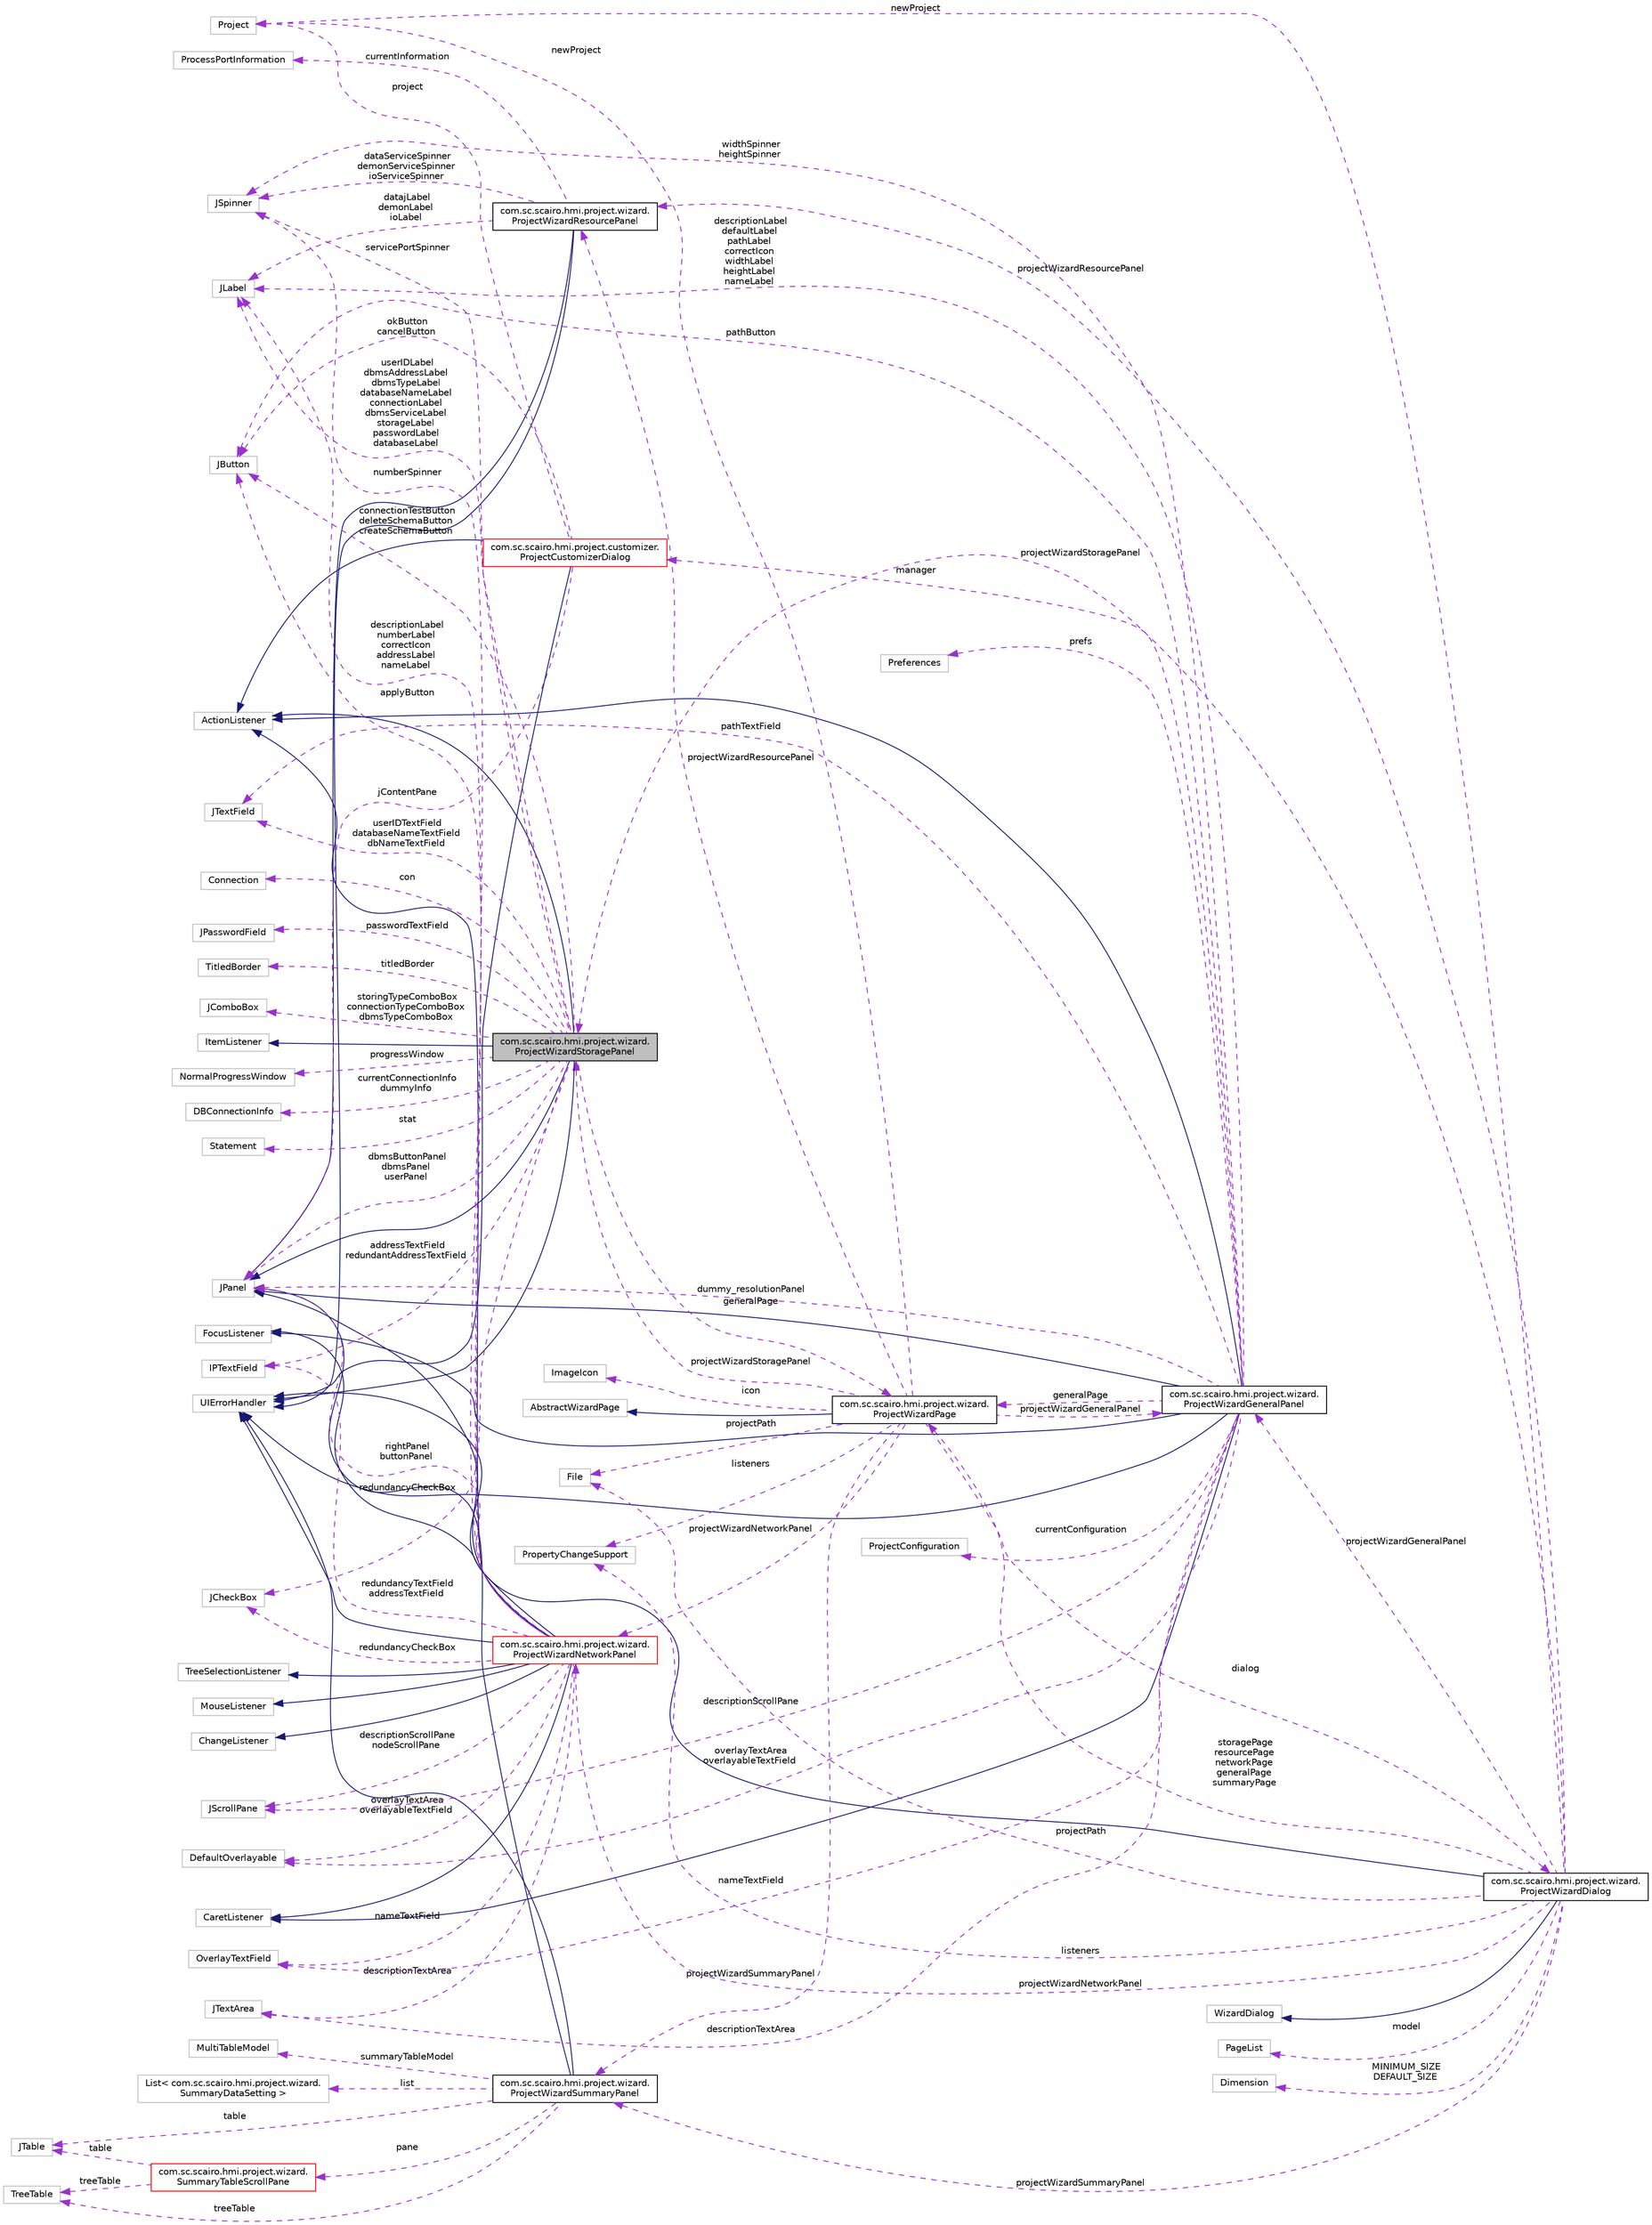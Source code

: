 digraph "com.sc.scairo.hmi.project.wizard.ProjectWizardStoragePanel"
{
 // LATEX_PDF_SIZE
  edge [fontname="Helvetica",fontsize="10",labelfontname="Helvetica",labelfontsize="10"];
  node [fontname="Helvetica",fontsize="10",shape=record];
  rankdir="LR";
  Node1 [label="com.sc.scairo.hmi.project.wizard.\lProjectWizardStoragePanel",height=0.2,width=0.4,color="black", fillcolor="grey75", style="filled", fontcolor="black",tooltip=" "];
  Node2 -> Node1 [dir="back",color="midnightblue",fontsize="10",style="solid",fontname="Helvetica"];
  Node2 [label="JPanel",height=0.2,width=0.4,color="grey75", fillcolor="white", style="filled",tooltip=" "];
  Node3 -> Node1 [dir="back",color="midnightblue",fontsize="10",style="solid",fontname="Helvetica"];
  Node3 [label="ItemListener",height=0.2,width=0.4,color="grey75", fillcolor="white", style="filled",tooltip=" "];
  Node4 -> Node1 [dir="back",color="midnightblue",fontsize="10",style="solid",fontname="Helvetica"];
  Node4 [label="ActionListener",height=0.2,width=0.4,color="grey75", fillcolor="white", style="filled",tooltip=" "];
  Node5 -> Node1 [dir="back",color="midnightblue",fontsize="10",style="solid",fontname="Helvetica"];
  Node5 [label="UIErrorHandler",height=0.2,width=0.4,color="grey75", fillcolor="white", style="filled",tooltip=" "];
  Node6 -> Node1 [dir="back",color="darkorchid3",fontsize="10",style="dashed",label=" generalPage" ,fontname="Helvetica"];
  Node6 [label="com.sc.scairo.hmi.project.wizard.\lProjectWizardPage",height=0.2,width=0.4,color="black", fillcolor="white", style="filled",URL="$classcom_1_1sc_1_1scairo_1_1hmi_1_1project_1_1wizard_1_1_project_wizard_page.html",tooltip=" "];
  Node7 -> Node6 [dir="back",color="midnightblue",fontsize="10",style="solid",fontname="Helvetica"];
  Node7 [label="AbstractWizardPage",height=0.2,width=0.4,color="grey75", fillcolor="white", style="filled",tooltip=" "];
  Node8 -> Node6 [dir="back",color="darkorchid3",fontsize="10",style="dashed",label=" projectWizardResourcePanel" ,fontname="Helvetica"];
  Node8 [label="com.sc.scairo.hmi.project.wizard.\lProjectWizardResourcePanel",height=0.2,width=0.4,color="black", fillcolor="white", style="filled",URL="$classcom_1_1sc_1_1scairo_1_1hmi_1_1project_1_1wizard_1_1_project_wizard_resource_panel.html",tooltip=" "];
  Node2 -> Node8 [dir="back",color="midnightblue",fontsize="10",style="solid",fontname="Helvetica"];
  Node5 -> Node8 [dir="back",color="midnightblue",fontsize="10",style="solid",fontname="Helvetica"];
  Node9 -> Node8 [dir="back",color="darkorchid3",fontsize="10",style="dashed",label=" currentInformation" ,fontname="Helvetica"];
  Node9 [label="ProcessPortInformation",height=0.2,width=0.4,color="grey75", fillcolor="white", style="filled",tooltip=" "];
  Node10 -> Node8 [dir="back",color="darkorchid3",fontsize="10",style="dashed",label=" dataServiceSpinner\ndemonServiceSpinner\nioServiceSpinner" ,fontname="Helvetica"];
  Node10 [label="JSpinner",height=0.2,width=0.4,color="grey75", fillcolor="white", style="filled",tooltip=" "];
  Node11 -> Node8 [dir="back",color="darkorchid3",fontsize="10",style="dashed",label=" datajLabel\ndemonLabel\nioLabel" ,fontname="Helvetica"];
  Node11 [label="JLabel",height=0.2,width=0.4,color="grey75", fillcolor="white", style="filled",tooltip=" "];
  Node1 -> Node6 [dir="back",color="darkorchid3",fontsize="10",style="dashed",label=" projectWizardStoragePanel" ,fontname="Helvetica"];
  Node12 -> Node6 [dir="back",color="darkorchid3",fontsize="10",style="dashed",label=" icon" ,fontname="Helvetica"];
  Node12 [label="ImageIcon",height=0.2,width=0.4,color="grey75", fillcolor="white", style="filled",tooltip=" "];
  Node13 -> Node6 [dir="back",color="darkorchid3",fontsize="10",style="dashed",label=" projectPath" ,fontname="Helvetica"];
  Node13 [label="File",height=0.2,width=0.4,color="grey75", fillcolor="white", style="filled",tooltip=" "];
  Node14 -> Node6 [dir="back",color="darkorchid3",fontsize="10",style="dashed",label=" projectWizardGeneralPanel" ,fontname="Helvetica"];
  Node14 [label="com.sc.scairo.hmi.project.wizard.\lProjectWizardGeneralPanel",height=0.2,width=0.4,color="black", fillcolor="white", style="filled",URL="$classcom_1_1sc_1_1scairo_1_1hmi_1_1project_1_1wizard_1_1_project_wizard_general_panel.html",tooltip=" "];
  Node2 -> Node14 [dir="back",color="midnightblue",fontsize="10",style="solid",fontname="Helvetica"];
  Node15 -> Node14 [dir="back",color="midnightblue",fontsize="10",style="solid",fontname="Helvetica"];
  Node15 [label="FocusListener",height=0.2,width=0.4,color="grey75", fillcolor="white", style="filled",tooltip=" "];
  Node16 -> Node14 [dir="back",color="midnightblue",fontsize="10",style="solid",fontname="Helvetica"];
  Node16 [label="CaretListener",height=0.2,width=0.4,color="grey75", fillcolor="white", style="filled",tooltip=" "];
  Node4 -> Node14 [dir="back",color="midnightblue",fontsize="10",style="solid",fontname="Helvetica"];
  Node5 -> Node14 [dir="back",color="midnightblue",fontsize="10",style="solid",fontname="Helvetica"];
  Node6 -> Node14 [dir="back",color="darkorchid3",fontsize="10",style="dashed",label=" generalPage" ,fontname="Helvetica"];
  Node17 -> Node14 [dir="back",color="darkorchid3",fontsize="10",style="dashed",label=" overlayTextArea\noverlayableTextField" ,fontname="Helvetica"];
  Node17 [label="DefaultOverlayable",height=0.2,width=0.4,color="grey75", fillcolor="white", style="filled",tooltip=" "];
  Node18 -> Node14 [dir="back",color="darkorchid3",fontsize="10",style="dashed",label=" prefs" ,fontname="Helvetica"];
  Node18 [label="Preferences",height=0.2,width=0.4,color="grey75", fillcolor="white", style="filled",tooltip=" "];
  Node19 -> Node14 [dir="back",color="darkorchid3",fontsize="10",style="dashed",label=" pathButton" ,fontname="Helvetica"];
  Node19 [label="JButton",height=0.2,width=0.4,color="grey75", fillcolor="white", style="filled",tooltip=" "];
  Node20 -> Node14 [dir="back",color="darkorchid3",fontsize="10",style="dashed",label=" descriptionTextArea" ,fontname="Helvetica"];
  Node20 [label="JTextArea",height=0.2,width=0.4,color="grey75", fillcolor="white", style="filled",tooltip=" "];
  Node21 -> Node14 [dir="back",color="darkorchid3",fontsize="10",style="dashed",label=" pathTextField" ,fontname="Helvetica"];
  Node21 [label="JTextField",height=0.2,width=0.4,color="grey75", fillcolor="white", style="filled",tooltip=" "];
  Node22 -> Node14 [dir="back",color="darkorchid3",fontsize="10",style="dashed",label=" manager" ,fontname="Helvetica"];
  Node22 [label="com.sc.scairo.hmi.project.customizer.\lProjectCustomizerDialog",height=0.2,width=0.4,color="red", fillcolor="white", style="filled",URL="$classcom_1_1sc_1_1scairo_1_1hmi_1_1project_1_1customizer_1_1_project_customizer_dialog.html",tooltip=" "];
  Node4 -> Node22 [dir="back",color="midnightblue",fontsize="10",style="solid",fontname="Helvetica"];
  Node5 -> Node22 [dir="back",color="midnightblue",fontsize="10",style="solid",fontname="Helvetica"];
  Node19 -> Node22 [dir="back",color="darkorchid3",fontsize="10",style="dashed",label=" okButton\ncancelButton" ,fontname="Helvetica"];
  Node37 -> Node22 [dir="back",color="darkorchid3",fontsize="10",style="dashed",label=" project" ,fontname="Helvetica"];
  Node37 [label="Project",height=0.2,width=0.4,color="grey75", fillcolor="white", style="filled",tooltip=" "];
  Node2 -> Node22 [dir="back",color="darkorchid3",fontsize="10",style="dashed",label=" jContentPane" ,fontname="Helvetica"];
  Node10 -> Node14 [dir="back",color="darkorchid3",fontsize="10",style="dashed",label=" widthSpinner\nheightSpinner" ,fontname="Helvetica"];
  Node33 -> Node14 [dir="back",color="darkorchid3",fontsize="10",style="dashed",label=" nameTextField" ,fontname="Helvetica"];
  Node33 [label="OverlayTextField",height=0.2,width=0.4,color="grey75", fillcolor="white", style="filled",tooltip=" "];
  Node11 -> Node14 [dir="back",color="darkorchid3",fontsize="10",style="dashed",label=" descriptionLabel\ndefaultLabel\npathLabel\ncorrectIcon\nwidthLabel\nheightLabel\nnameLabel" ,fontname="Helvetica"];
  Node2 -> Node14 [dir="back",color="darkorchid3",fontsize="10",style="dashed",label=" dummy_resolutionPanel" ,fontname="Helvetica"];
  Node34 -> Node14 [dir="back",color="darkorchid3",fontsize="10",style="dashed",label=" descriptionScrollPane" ,fontname="Helvetica"];
  Node34 [label="JScrollPane",height=0.2,width=0.4,color="grey75", fillcolor="white", style="filled",tooltip=" "];
  Node31 -> Node14 [dir="back",color="darkorchid3",fontsize="10",style="dashed",label=" currentConfiguration" ,fontname="Helvetica"];
  Node31 [label="ProjectConfiguration",height=0.2,width=0.4,color="grey75", fillcolor="white", style="filled",tooltip=" "];
  Node38 -> Node6 [dir="back",color="darkorchid3",fontsize="10",style="dashed",label=" projectWizardSummaryPanel" ,fontname="Helvetica"];
  Node38 [label="com.sc.scairo.hmi.project.wizard.\lProjectWizardSummaryPanel",height=0.2,width=0.4,color="black", fillcolor="white", style="filled",URL="$classcom_1_1sc_1_1scairo_1_1hmi_1_1project_1_1wizard_1_1_project_wizard_summary_panel.html",tooltip=" "];
  Node2 -> Node38 [dir="back",color="midnightblue",fontsize="10",style="solid",fontname="Helvetica"];
  Node5 -> Node38 [dir="back",color="midnightblue",fontsize="10",style="solid",fontname="Helvetica"];
  Node39 -> Node38 [dir="back",color="darkorchid3",fontsize="10",style="dashed",label=" pane" ,fontname="Helvetica"];
  Node39 [label="com.sc.scairo.hmi.project.wizard.\lSummaryTableScrollPane",height=0.2,width=0.4,color="red", fillcolor="white", style="filled",URL="$classcom_1_1sc_1_1scairo_1_1hmi_1_1project_1_1wizard_1_1_summary_table_scroll_pane.html",tooltip=" "];
  Node41 -> Node39 [dir="back",color="darkorchid3",fontsize="10",style="dashed",label=" treeTable" ,fontname="Helvetica"];
  Node41 [label="TreeTable",height=0.2,width=0.4,color="grey75", fillcolor="white", style="filled",tooltip=" "];
  Node42 -> Node39 [dir="back",color="darkorchid3",fontsize="10",style="dashed",label=" table" ,fontname="Helvetica"];
  Node42 [label="JTable",height=0.2,width=0.4,color="grey75", fillcolor="white", style="filled",tooltip=" "];
  Node41 -> Node38 [dir="back",color="darkorchid3",fontsize="10",style="dashed",label=" treeTable" ,fontname="Helvetica"];
  Node43 -> Node38 [dir="back",color="darkorchid3",fontsize="10",style="dashed",label=" summaryTableModel" ,fontname="Helvetica"];
  Node43 [label="MultiTableModel",height=0.2,width=0.4,color="grey75", fillcolor="white", style="filled",tooltip=" "];
  Node44 -> Node38 [dir="back",color="darkorchid3",fontsize="10",style="dashed",label=" list" ,fontname="Helvetica"];
  Node44 [label="List\< com.sc.scairo.hmi.project.wizard.\lSummaryDataSetting \>",height=0.2,width=0.4,color="grey75", fillcolor="white", style="filled",tooltip=" "];
  Node42 -> Node38 [dir="back",color="darkorchid3",fontsize="10",style="dashed",label=" table" ,fontname="Helvetica"];
  Node37 -> Node6 [dir="back",color="darkorchid3",fontsize="10",style="dashed",label=" newProject" ,fontname="Helvetica"];
  Node45 -> Node6 [dir="back",color="darkorchid3",fontsize="10",style="dashed",label=" dialog" ,fontname="Helvetica"];
  Node45 [label="com.sc.scairo.hmi.project.wizard.\lProjectWizardDialog",height=0.2,width=0.4,color="black", fillcolor="white", style="filled",URL="$classcom_1_1sc_1_1scairo_1_1hmi_1_1project_1_1wizard_1_1_project_wizard_dialog.html",tooltip=" "];
  Node46 -> Node45 [dir="back",color="midnightblue",fontsize="10",style="solid",fontname="Helvetica"];
  Node46 [label="WizardDialog",height=0.2,width=0.4,color="grey75", fillcolor="white", style="filled",tooltip=" "];
  Node5 -> Node45 [dir="back",color="midnightblue",fontsize="10",style="solid",fontname="Helvetica"];
  Node6 -> Node45 [dir="back",color="darkorchid3",fontsize="10",style="dashed",label=" storagePage\nresourcePage\nnetworkPage\ngeneralPage\nsummaryPage" ,fontname="Helvetica"];
  Node8 -> Node45 [dir="back",color="darkorchid3",fontsize="10",style="dashed",label=" projectWizardResourcePanel" ,fontname="Helvetica"];
  Node1 -> Node45 [dir="back",color="darkorchid3",fontsize="10",style="dashed",label=" projectWizardStoragePanel" ,fontname="Helvetica"];
  Node47 -> Node45 [dir="back",color="darkorchid3",fontsize="10",style="dashed",label=" model" ,fontname="Helvetica"];
  Node47 [label="PageList",height=0.2,width=0.4,color="grey75", fillcolor="white", style="filled",tooltip=" "];
  Node13 -> Node45 [dir="back",color="darkorchid3",fontsize="10",style="dashed",label=" projectPath" ,fontname="Helvetica"];
  Node14 -> Node45 [dir="back",color="darkorchid3",fontsize="10",style="dashed",label=" projectWizardGeneralPanel" ,fontname="Helvetica"];
  Node48 -> Node45 [dir="back",color="darkorchid3",fontsize="10",style="dashed",label=" MINIMUM_SIZE\nDEFAULT_SIZE" ,fontname="Helvetica"];
  Node48 [label="Dimension",height=0.2,width=0.4,color="grey75", fillcolor="white", style="filled",tooltip=" "];
  Node38 -> Node45 [dir="back",color="darkorchid3",fontsize="10",style="dashed",label=" projectWizardSummaryPanel" ,fontname="Helvetica"];
  Node37 -> Node45 [dir="back",color="darkorchid3",fontsize="10",style="dashed",label=" newProject" ,fontname="Helvetica"];
  Node49 -> Node45 [dir="back",color="darkorchid3",fontsize="10",style="dashed",label=" listeners" ,fontname="Helvetica"];
  Node49 [label="PropertyChangeSupport",height=0.2,width=0.4,color="grey75", fillcolor="white", style="filled",tooltip=" "];
  Node50 -> Node45 [dir="back",color="darkorchid3",fontsize="10",style="dashed",label=" projectWizardNetworkPanel" ,fontname="Helvetica"];
  Node50 [label="com.sc.scairo.hmi.project.wizard.\lProjectWizardNetworkPanel",height=0.2,width=0.4,color="red", fillcolor="white", style="filled",URL="$classcom_1_1sc_1_1scairo_1_1hmi_1_1project_1_1wizard_1_1_project_wizard_network_panel.html",tooltip=" "];
  Node2 -> Node50 [dir="back",color="midnightblue",fontsize="10",style="solid",fontname="Helvetica"];
  Node4 -> Node50 [dir="back",color="midnightblue",fontsize="10",style="solid",fontname="Helvetica"];
  Node51 -> Node50 [dir="back",color="midnightblue",fontsize="10",style="solid",fontname="Helvetica"];
  Node51 [label="TreeSelectionListener",height=0.2,width=0.4,color="grey75", fillcolor="white", style="filled",tooltip=" "];
  Node52 -> Node50 [dir="back",color="midnightblue",fontsize="10",style="solid",fontname="Helvetica"];
  Node52 [label="MouseListener",height=0.2,width=0.4,color="grey75", fillcolor="white", style="filled",tooltip=" "];
  Node53 -> Node50 [dir="back",color="midnightblue",fontsize="10",style="solid",fontname="Helvetica"];
  Node53 [label="ChangeListener",height=0.2,width=0.4,color="grey75", fillcolor="white", style="filled",tooltip=" "];
  Node15 -> Node50 [dir="back",color="midnightblue",fontsize="10",style="solid",fontname="Helvetica"];
  Node16 -> Node50 [dir="back",color="midnightblue",fontsize="10",style="solid",fontname="Helvetica"];
  Node5 -> Node50 [dir="back",color="midnightblue",fontsize="10",style="solid",fontname="Helvetica"];
  Node17 -> Node50 [dir="back",color="darkorchid3",fontsize="10",style="dashed",label=" overlayTextArea\noverlayableTextField" ,fontname="Helvetica"];
  Node19 -> Node50 [dir="back",color="darkorchid3",fontsize="10",style="dashed",label=" applyButton" ,fontname="Helvetica"];
  Node25 -> Node50 [dir="back",color="darkorchid3",fontsize="10",style="dashed",label=" redundancyCheckBox" ,fontname="Helvetica"];
  Node25 [label="JCheckBox",height=0.2,width=0.4,color="grey75", fillcolor="white", style="filled",tooltip=" "];
  Node20 -> Node50 [dir="back",color="darkorchid3",fontsize="10",style="dashed",label=" descriptionTextArea" ,fontname="Helvetica"];
  Node26 -> Node50 [dir="back",color="darkorchid3",fontsize="10",style="dashed",label=" redundancyTextField\naddressTextField" ,fontname="Helvetica"];
  Node26 [label="IPTextField",height=0.2,width=0.4,color="grey75", fillcolor="white", style="filled",tooltip=" "];
  Node10 -> Node50 [dir="back",color="darkorchid3",fontsize="10",style="dashed",label=" numberSpinner" ,fontname="Helvetica"];
  Node33 -> Node50 [dir="back",color="darkorchid3",fontsize="10",style="dashed",label=" nameTextField" ,fontname="Helvetica"];
  Node11 -> Node50 [dir="back",color="darkorchid3",fontsize="10",style="dashed",label=" descriptionLabel\nnumberLabel\ncorrectIcon\naddressLabel\nnameLabel" ,fontname="Helvetica"];
  Node2 -> Node50 [dir="back",color="darkorchid3",fontsize="10",style="dashed",label=" rightPanel\nbuttonPanel" ,fontname="Helvetica"];
  Node34 -> Node50 [dir="back",color="darkorchid3",fontsize="10",style="dashed",label=" descriptionScrollPane\nnodeScrollPane" ,fontname="Helvetica"];
  Node49 -> Node6 [dir="back",color="darkorchid3",fontsize="10",style="dashed",label=" listeners" ,fontname="Helvetica"];
  Node50 -> Node6 [dir="back",color="darkorchid3",fontsize="10",style="dashed",label=" projectWizardNetworkPanel" ,fontname="Helvetica"];
  Node61 -> Node1 [dir="back",color="darkorchid3",fontsize="10",style="dashed",label=" progressWindow" ,fontname="Helvetica"];
  Node61 [label="NormalProgressWindow",height=0.2,width=0.4,color="grey75", fillcolor="white", style="filled",tooltip=" "];
  Node19 -> Node1 [dir="back",color="darkorchid3",fontsize="10",style="dashed",label=" connectionTestButton\ndeleteSchemaButton\ncreateSchemaButton" ,fontname="Helvetica"];
  Node25 -> Node1 [dir="back",color="darkorchid3",fontsize="10",style="dashed",label=" redundancyCheckBox" ,fontname="Helvetica"];
  Node62 -> Node1 [dir="back",color="darkorchid3",fontsize="10",style="dashed",label=" currentConnectionInfo\ndummyInfo" ,fontname="Helvetica"];
  Node62 [label="DBConnectionInfo",height=0.2,width=0.4,color="grey75", fillcolor="white", style="filled",tooltip=" "];
  Node26 -> Node1 [dir="back",color="darkorchid3",fontsize="10",style="dashed",label=" addressTextField\nredundantAddressTextField" ,fontname="Helvetica"];
  Node21 -> Node1 [dir="back",color="darkorchid3",fontsize="10",style="dashed",label=" userIDTextField\ndatabaseNameTextField\ndbNameTextField" ,fontname="Helvetica"];
  Node63 -> Node1 [dir="back",color="darkorchid3",fontsize="10",style="dashed",label=" stat" ,fontname="Helvetica"];
  Node63 [label="Statement",height=0.2,width=0.4,color="grey75", fillcolor="white", style="filled",tooltip=" "];
  Node10 -> Node1 [dir="back",color="darkorchid3",fontsize="10",style="dashed",label=" servicePortSpinner" ,fontname="Helvetica"];
  Node64 -> Node1 [dir="back",color="darkorchid3",fontsize="10",style="dashed",label=" con" ,fontname="Helvetica"];
  Node64 [label="Connection",height=0.2,width=0.4,color="grey75", fillcolor="white", style="filled",tooltip=" "];
  Node27 -> Node1 [dir="back",color="darkorchid3",fontsize="10",style="dashed",label=" passwordTextField" ,fontname="Helvetica"];
  Node27 [label="JPasswordField",height=0.2,width=0.4,color="grey75", fillcolor="white", style="filled",tooltip=" "];
  Node28 -> Node1 [dir="back",color="darkorchid3",fontsize="10",style="dashed",label=" titledBorder" ,fontname="Helvetica"];
  Node28 [label="TitledBorder",height=0.2,width=0.4,color="grey75", fillcolor="white", style="filled",tooltip=" "];
  Node29 -> Node1 [dir="back",color="darkorchid3",fontsize="10",style="dashed",label=" storingTypeComboBox\nconnectionTypeComboBox\ndbmsTypeComboBox" ,fontname="Helvetica"];
  Node29 [label="JComboBox",height=0.2,width=0.4,color="grey75", fillcolor="white", style="filled",tooltip=" "];
  Node11 -> Node1 [dir="back",color="darkorchid3",fontsize="10",style="dashed",label=" userIDLabel\ndbmsAddressLabel\ndbmsTypeLabel\ndatabaseNameLabel\nconnectionLabel\ndbmsServiceLabel\nstorageLabel\npasswordLabel\ndatabaseLabel" ,fontname="Helvetica"];
  Node2 -> Node1 [dir="back",color="darkorchid3",fontsize="10",style="dashed",label=" dbmsButtonPanel\ndbmsPanel\nuserPanel" ,fontname="Helvetica"];
}
